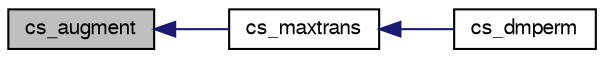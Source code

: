 digraph G
{
  edge [fontname="FreeSans",fontsize=10,labelfontname="FreeSans",labelfontsize=10];
  node [fontname="FreeSans",fontsize=10,shape=record];
  rankdir=LR;
  Node1 [label="cs_augment",height=0.2,width=0.4,color="black", fillcolor="grey75", style="filled" fontcolor="black"];
  Node1 -> Node2 [dir=back,color="midnightblue",fontsize=10,style="solid",fontname="FreeSans"];
  Node2 [label="cs_maxtrans",height=0.2,width=0.4,color="black", fillcolor="white", style="filled",URL="$cs_8h.html#0404ef3688f241d15729b5c54c59a704"];
  Node2 -> Node3 [dir=back,color="midnightblue",fontsize=10,style="solid",fontname="FreeSans"];
  Node3 [label="cs_dmperm",height=0.2,width=0.4,color="black", fillcolor="white", style="filled",URL="$cs_8h.html#e2efa3ed8c8a2931e584b6d39a293e38"];
}
